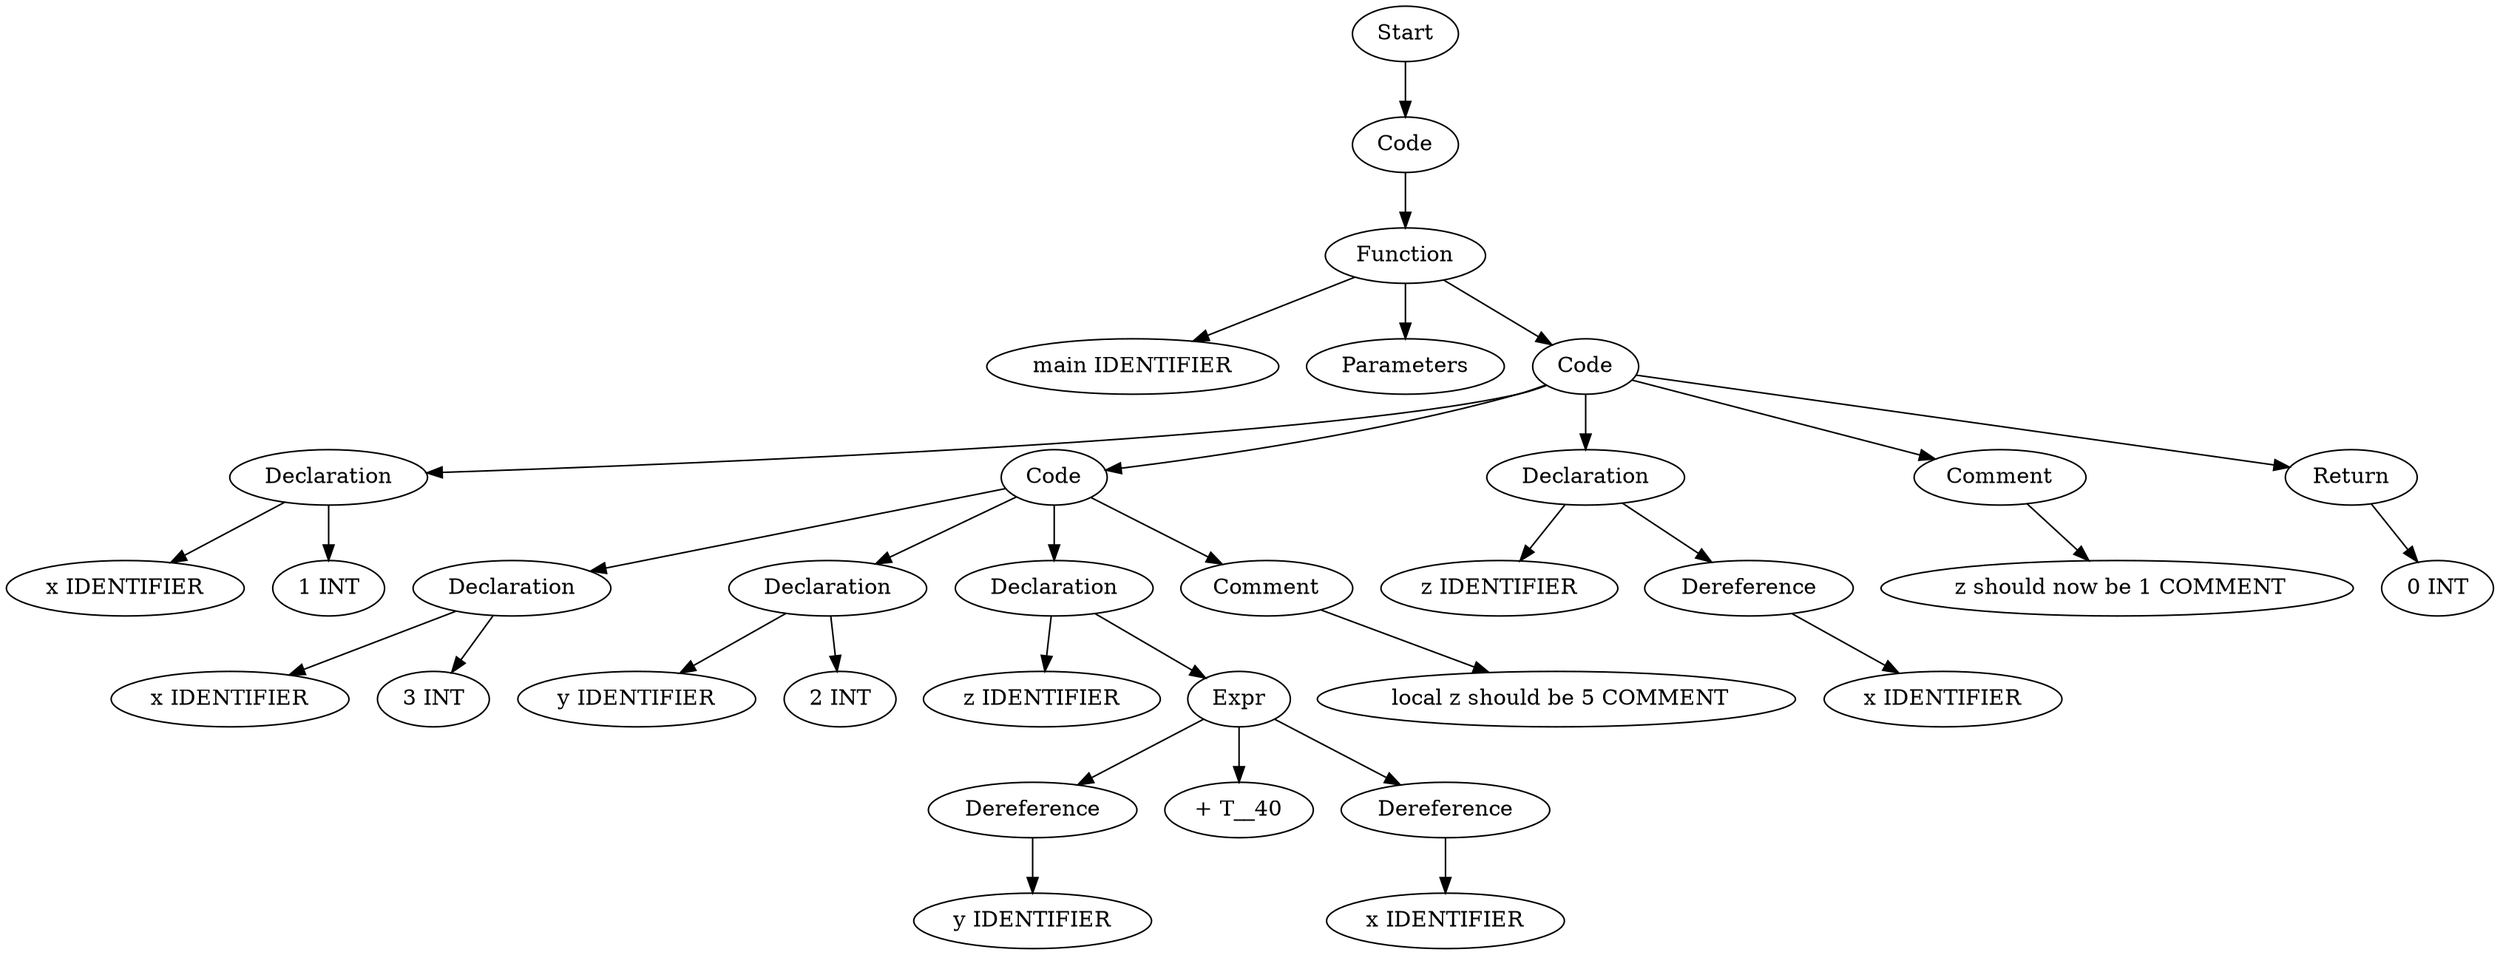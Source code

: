 digraph AST {
  "140045370563872" [label="Start"];
  "140045370563872" -> "140045370570160";
  "140045370570160" [label="Code"];
  "140045370570160" -> "140045370570256";
  "140045370570256" [label="Function"];
  "140045370570256" -> "140045370570352";
  "140045370570256" -> "140045370570400";
  "140045370570256" -> "140045370570448";
  "140045370570352" [label="main IDENTIFIER"];
  "140045370570400" [label="Parameters"];
  "140045370570448" [label="Code"];
  "140045370570448" -> "140045370570544";
  "140045370570448" -> "140045370570592";
  "140045370570448" -> "140045370570736";
  "140045370570448" -> "140045370571264";
  "140045370570448" -> "140045370571696";
  "140045370570544" [label="Declaration"];
  "140045370570544" -> "140045370570640";
  "140045370570544" -> "140045370570688";
  "140045370570640" [label="x IDENTIFIER"];
  "140045370570688" [label="1 INT"];
  "140045370570592" [label="Code"];
  "140045370570592" -> "140045370570784";
  "140045370570592" -> "140045370570832";
  "140045370570592" -> "140045370570976";
  "140045370570592" -> "140045370571120";
  "140045370570784" [label="Declaration"];
  "140045370570784" -> "140045370570880";
  "140045370570784" -> "140045370570928";
  "140045370570880" [label="x IDENTIFIER"];
  "140045370570928" [label="3 INT"];
  "140045370570832" [label="Declaration"];
  "140045370570832" -> "140045370571024";
  "140045370570832" -> "140045370571072";
  "140045370571024" [label="y IDENTIFIER"];
  "140045370571072" [label="2 INT"];
  "140045370570976" [label="Declaration"];
  "140045370570976" -> "140045370571168";
  "140045370570976" -> "140045370571216";
  "140045370571168" [label="z IDENTIFIER"];
  "140045370571216" [label="Expr"];
  "140045370571216" -> "140045370571312";
  "140045370571216" -> "140045370571360";
  "140045370571216" -> "140045370571456";
  "140045370571312" [label="Dereference"];
  "140045370571312" -> "140045370571408";
  "140045370571408" [label="y IDENTIFIER"];
  "140045370571360" [label="+ T__40"];
  "140045370571456" [label="Dereference"];
  "140045370571456" -> "140045370571552";
  "140045370571552" [label="x IDENTIFIER"];
  "140045370571120" [label="Comment"];
  "140045370571120" -> "140045370571504";
  "140045370571504" [label=" local z should be 5 COMMENT"];
  "140045370570736" [label="Declaration"];
  "140045370570736" -> "140045370571600";
  "140045370570736" -> "140045370571648";
  "140045370571600" [label="z IDENTIFIER"];
  "140045370571648" [label="Dereference"];
  "140045370571648" -> "140045370571744";
  "140045370571744" [label="x IDENTIFIER"];
  "140045370571264" [label="Comment"];
  "140045370571264" -> "140045370571792";
  "140045370571792" [label=" z should now be 1 COMMENT"];
  "140045370571696" [label="Return"];
  "140045370571696" -> "140045370571888";
  "140045370571888" [label="0 INT"];
}
